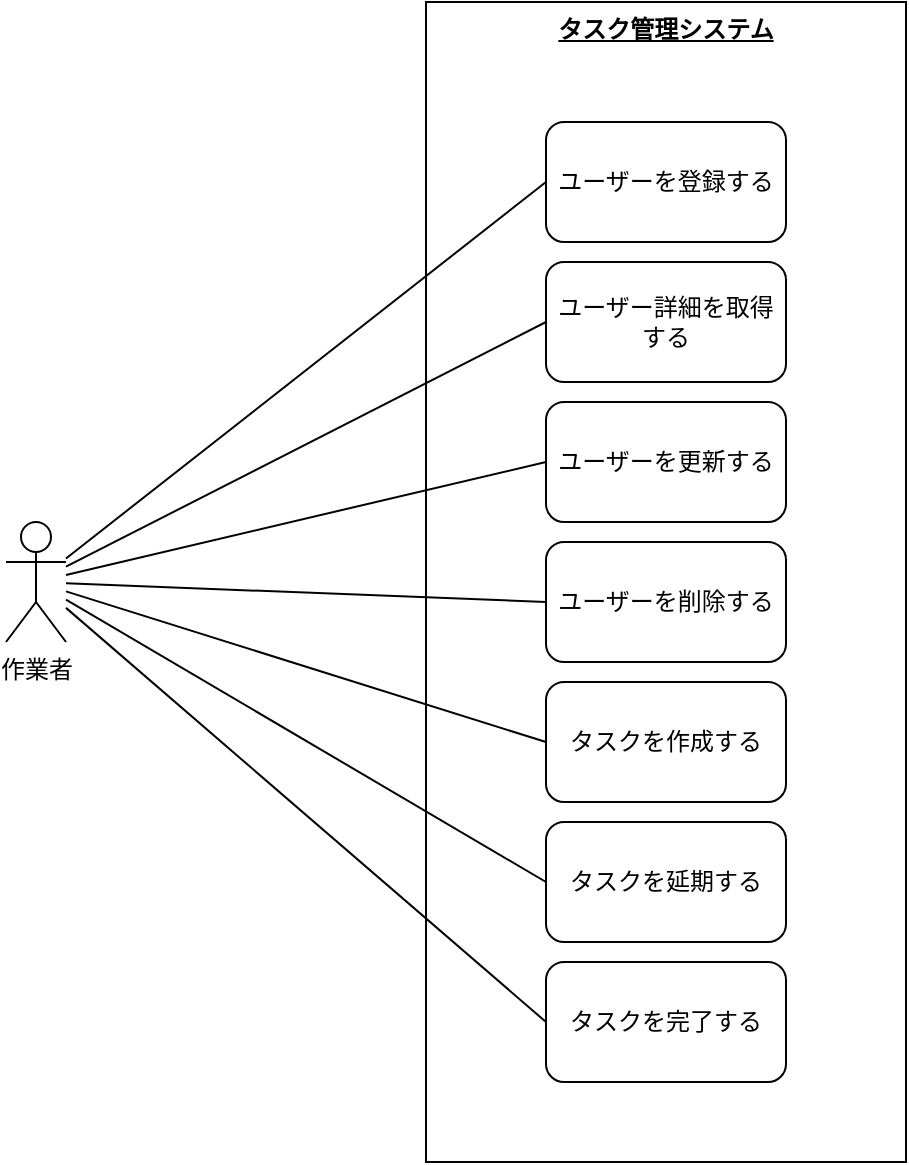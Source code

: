 <mxfile version="14.1.5" type="device" pages="2"><diagram id="QL8quDIqptkkgm_hqFji" name="ユースケース図"><mxGraphModel dx="1106" dy="997" grid="1" gridSize="10" guides="1" tooltips="1" connect="1" arrows="1" fold="1" page="1" pageScale="1" pageWidth="1169" pageHeight="827" math="0" shadow="0"><root><mxCell id="0"/><mxCell id="1" parent="0"/><mxCell id="YD2dtBahJvK87GTfAO-q-1" value="ユーザーを登録する" style="rounded=1;whiteSpace=wrap;html=1;fillColor=none;" parent="1" vertex="1"><mxGeometry x="620" y="160" width="120" height="60" as="geometry"/></mxCell><mxCell id="YD2dtBahJvK87GTfAO-q-2" value="ユーザーを更新する" style="rounded=1;whiteSpace=wrap;html=1;fillColor=none;" parent="1" vertex="1"><mxGeometry x="620" y="300" width="120" height="60" as="geometry"/></mxCell><mxCell id="YD2dtBahJvK87GTfAO-q-3" value="ユーザーを削除する" style="rounded=1;whiteSpace=wrap;html=1;fillColor=none;" parent="1" vertex="1"><mxGeometry x="620" y="370" width="120" height="60" as="geometry"/></mxCell><mxCell id="YD2dtBahJvK87GTfAO-q-4" value="ユーザー詳細を取得する" style="rounded=1;whiteSpace=wrap;html=1;fillColor=none;" parent="1" vertex="1"><mxGeometry x="620" y="230" width="120" height="60" as="geometry"/></mxCell><mxCell id="YD2dtBahJvK87GTfAO-q-7" style="rounded=0;orthogonalLoop=1;jettySize=auto;html=1;entryX=0;entryY=0.5;entryDx=0;entryDy=0;endArrow=none;endFill=0;" parent="1" source="YD2dtBahJvK87GTfAO-q-5" target="YD2dtBahJvK87GTfAO-q-1" edge="1"><mxGeometry relative="1" as="geometry"/></mxCell><mxCell id="YD2dtBahJvK87GTfAO-q-9" style="edgeStyle=none;rounded=0;orthogonalLoop=1;jettySize=auto;html=1;entryX=0;entryY=0.5;entryDx=0;entryDy=0;endArrow=none;endFill=0;" parent="1" source="YD2dtBahJvK87GTfAO-q-5" target="YD2dtBahJvK87GTfAO-q-4" edge="1"><mxGeometry relative="1" as="geometry"/></mxCell><mxCell id="YD2dtBahJvK87GTfAO-q-10" style="edgeStyle=none;rounded=0;orthogonalLoop=1;jettySize=auto;html=1;entryX=0;entryY=0.5;entryDx=0;entryDy=0;endArrow=none;endFill=0;" parent="1" source="YD2dtBahJvK87GTfAO-q-5" target="YD2dtBahJvK87GTfAO-q-2" edge="1"><mxGeometry relative="1" as="geometry"/></mxCell><mxCell id="YD2dtBahJvK87GTfAO-q-11" style="edgeStyle=none;rounded=0;orthogonalLoop=1;jettySize=auto;html=1;entryX=0;entryY=0.5;entryDx=0;entryDy=0;endArrow=none;endFill=0;" parent="1" source="YD2dtBahJvK87GTfAO-q-5" target="YD2dtBahJvK87GTfAO-q-3" edge="1"><mxGeometry relative="1" as="geometry"/></mxCell><mxCell id="GuHEKzPO5kj8oNO74cOM-2" style="edgeStyle=none;rounded=0;orthogonalLoop=1;jettySize=auto;html=1;entryX=0;entryY=0.5;entryDx=0;entryDy=0;endArrow=none;endFill=0;" parent="1" source="YD2dtBahJvK87GTfAO-q-5" target="GuHEKzPO5kj8oNO74cOM-1" edge="1"><mxGeometry relative="1" as="geometry"/></mxCell><mxCell id="GuHEKzPO5kj8oNO74cOM-5" style="edgeStyle=none;rounded=0;orthogonalLoop=1;jettySize=auto;html=1;entryX=0;entryY=0.5;entryDx=0;entryDy=0;endArrow=none;endFill=0;" parent="1" source="YD2dtBahJvK87GTfAO-q-5" target="GuHEKzPO5kj8oNO74cOM-3" edge="1"><mxGeometry relative="1" as="geometry"/></mxCell><mxCell id="GuHEKzPO5kj8oNO74cOM-6" style="edgeStyle=none;rounded=0;orthogonalLoop=1;jettySize=auto;html=1;entryX=0;entryY=0.5;entryDx=0;entryDy=0;endArrow=none;endFill=0;" parent="1" source="YD2dtBahJvK87GTfAO-q-5" target="GuHEKzPO5kj8oNO74cOM-4" edge="1"><mxGeometry relative="1" as="geometry"/></mxCell><mxCell id="YD2dtBahJvK87GTfAO-q-5" value="作業者" style="shape=umlActor;verticalLabelPosition=bottom;verticalAlign=top;html=1;outlineConnect=0;fillColor=none;" parent="1" vertex="1"><mxGeometry x="350" y="360" width="30" height="60" as="geometry"/></mxCell><mxCell id="GuHEKzPO5kj8oNO74cOM-1" value="タスクを作成する" style="rounded=1;whiteSpace=wrap;html=1;fillColor=none;" parent="1" vertex="1"><mxGeometry x="620" y="440" width="120" height="60" as="geometry"/></mxCell><mxCell id="GuHEKzPO5kj8oNO74cOM-3" value="タスクを延期する" style="rounded=1;whiteSpace=wrap;html=1;fillColor=none;" parent="1" vertex="1"><mxGeometry x="620" y="510" width="120" height="60" as="geometry"/></mxCell><mxCell id="GuHEKzPO5kj8oNO74cOM-4" value="タスクを完了する" style="rounded=1;whiteSpace=wrap;html=1;fillColor=none;" parent="1" vertex="1"><mxGeometry x="620" y="580" width="120" height="60" as="geometry"/></mxCell><mxCell id="22IltG-GWfxa28clsMnd-1" value="&lt;b&gt;&lt;u&gt;タスク管理システム&lt;/u&gt;&lt;/b&gt;" style="rounded=0;whiteSpace=wrap;html=1;align=center;fillColor=none;verticalAlign=top;" parent="1" vertex="1"><mxGeometry x="560" y="100" width="240" height="580" as="geometry"/></mxCell></root></mxGraphModel></diagram><diagram id="Tb876T044ja-TWd2htSe" name="ドメインモデル図/オブジェクト図"><mxGraphModel dx="2452" dy="1464" grid="1" gridSize="10" guides="1" tooltips="1" connect="1" arrows="1" fold="1" page="1" pageScale="1" pageWidth="1169" pageHeight="827" math="0" shadow="0"><root><mxCell id="lBtFgYjEHXxul9OUqqMv-0"/><mxCell id="lBtFgYjEHXxul9OUqqMv-1" parent="lBtFgYjEHXxul9OUqqMv-0"/><mxCell id="-uPb3dgHLU19KyouZ8h5-6" value="&lt;u&gt;&lt;b&gt;ユーザー集約&lt;/b&gt;&lt;/u&gt;" style="rounded=0;whiteSpace=wrap;html=1;fillColor=none;verticalAlign=top;" parent="lBtFgYjEHXxul9OUqqMv-1" vertex="1"><mxGeometry x="645" y="220" width="180" height="170" as="geometry"/></mxCell><mxCell id="-uPb3dgHLU19KyouZ8h5-5" value="&lt;u&gt;&lt;b&gt;タスク集約&lt;/b&gt;&lt;/u&gt;" style="rounded=0;whiteSpace=wrap;html=1;fillColor=none;verticalAlign=top;" parent="lBtFgYjEHXxul9OUqqMv-1" vertex="1"><mxGeometry x="410" y="220" width="180" height="170" as="geometry"/></mxCell><mxCell id="-uPb3dgHLU19KyouZ8h5-2" style="edgeStyle=none;rounded=0;orthogonalLoop=1;jettySize=auto;html=1;entryX=0;entryY=0.5;entryDx=0;entryDy=0;endArrow=classic;endFill=1;" parent="lBtFgYjEHXxul9OUqqMv-1" source="-uPb3dgHLU19KyouZ8h5-0" target="-uPb3dgHLU19KyouZ8h5-1" edge="1"><mxGeometry relative="1" as="geometry"/></mxCell><mxCell id="-uPb3dgHLU19KyouZ8h5-3" value="0..n" style="edgeLabel;html=1;align=center;verticalAlign=middle;resizable=0;points=[];" parent="-uPb3dgHLU19KyouZ8h5-2" vertex="1" connectable="0"><mxGeometry x="-0.841" y="1" relative="1" as="geometry"><mxPoint as="offset"/></mxGeometry></mxCell><mxCell id="-uPb3dgHLU19KyouZ8h5-4" value="1" style="edgeLabel;html=1;align=center;verticalAlign=middle;resizable=0;points=[];" parent="-uPb3dgHLU19KyouZ8h5-2" vertex="1" connectable="0"><mxGeometry x="0.73" y="-1" relative="1" as="geometry"><mxPoint as="offset"/></mxGeometry></mxCell><mxCell id="-uPb3dgHLU19KyouZ8h5-0" value="&lt;b&gt;&lt;u&gt;タスク&lt;br&gt;(Task)&lt;/u&gt;&lt;/b&gt;&lt;br&gt;タスク名&lt;br&gt;タスクステータス&lt;br&gt;期日&lt;br&gt;延期回数&lt;br&gt;担当ユーザーID" style="rounded=1;whiteSpace=wrap;html=1;autosize=1;" parent="lBtFgYjEHXxul9OUqqMv-1" vertex="1"><mxGeometry x="445" y="260" width="110" height="100" as="geometry"/></mxCell><mxCell id="-uPb3dgHLU19KyouZ8h5-1" value="&lt;b&gt;&lt;u&gt;ユーザー&lt;br&gt;(User)&lt;/u&gt;&lt;/b&gt;&lt;br&gt;ユーザー名" style="rounded=1;whiteSpace=wrap;html=1;autosize=1;" parent="lBtFgYjEHXxul9OUqqMv-1" vertex="1"><mxGeometry x="706" y="285" width="70" height="50" as="geometry"/></mxCell><mxCell id="-uPb3dgHLU19KyouZ8h5-9" style="edgeStyle=none;rounded=0;orthogonalLoop=1;jettySize=auto;html=1;entryX=0;entryY=0.5;entryDx=0;entryDy=0;endArrow=none;endFill=0;" parent="lBtFgYjEHXxul9OUqqMv-1" source="-uPb3dgHLU19KyouZ8h5-7" target="-uPb3dgHLU19KyouZ8h5-0" edge="1"><mxGeometry relative="1" as="geometry"/></mxCell><mxCell id="-uPb3dgHLU19KyouZ8h5-7" value="・タスクステータスは「未完了/完了」の2種類で、「未完了」から始まる&lt;br&gt;・期日は1日ずつ、3回まで延期できる&lt;br&gt;・タスク名は10文字以下" style="rounded=0;whiteSpace=wrap;html=1;align=left;verticalAlign=top;autosize=1;" parent="lBtFgYjEHXxul9OUqqMv-1" vertex="1"><mxGeometry x="130" y="265" width="260" height="90" as="geometry"/></mxCell><mxCell id="-uPb3dgHLU19KyouZ8h5-13" style="edgeStyle=none;rounded=0;orthogonalLoop=1;jettySize=auto;html=1;entryX=0;entryY=0.5;entryDx=0;entryDy=0;endArrow=classic;endFill=1;" parent="lBtFgYjEHXxul9OUqqMv-1" source="-uPb3dgHLU19KyouZ8h5-10" target="-uPb3dgHLU19KyouZ8h5-12" edge="1"><mxGeometry relative="1" as="geometry"/></mxCell><mxCell id="-uPb3dgHLU19KyouZ8h5-10" value="(タスク)&lt;br&gt;テーブル設計する&lt;br&gt;未完了&lt;br&gt;2022/1/10&lt;br&gt;延期回数：0" style="rounded=1;whiteSpace=wrap;html=1;fillColor=#dae8fc;align=center;autosize=1;strokeColor=#6c8ebf;" parent="lBtFgYjEHXxul9OUqqMv-1" vertex="1"><mxGeometry x="445" y="470" width="110" height="80" as="geometry"/></mxCell><mxCell id="-uPb3dgHLU19KyouZ8h5-14" style="edgeStyle=none;rounded=0;orthogonalLoop=1;jettySize=auto;html=1;entryX=0;entryY=0.5;entryDx=0;entryDy=0;endArrow=classic;endFill=1;" parent="lBtFgYjEHXxul9OUqqMv-1" source="-uPb3dgHLU19KyouZ8h5-11" target="-uPb3dgHLU19KyouZ8h5-12" edge="1"><mxGeometry relative="1" as="geometry"/></mxCell><mxCell id="-uPb3dgHLU19KyouZ8h5-11" value="(タスク)&lt;br&gt;APIを作成する&lt;br&gt;完了&lt;br&gt;2022/1/20&lt;br&gt;延期回数：2" style="rounded=1;whiteSpace=wrap;html=1;fillColor=#dae8fc;align=center;autosize=1;strokeColor=#6c8ebf;" parent="lBtFgYjEHXxul9OUqqMv-1" vertex="1"><mxGeometry x="455" y="580" width="90" height="80" as="geometry"/></mxCell><mxCell id="-uPb3dgHLU19KyouZ8h5-12" value="(ユーザー)&lt;br&gt;小林" style="rounded=1;whiteSpace=wrap;html=1;fillColor=#dae8fc;align=center;autosize=1;strokeColor=#6c8ebf;" parent="lBtFgYjEHXxul9OUqqMv-1" vertex="1"><mxGeometry x="706" y="545" width="70" height="30" as="geometry"/></mxCell><mxCell id="ncHOobagA2r8nIDhI8nG-2" style="edgeStyle=orthogonalEdgeStyle;rounded=0;orthogonalLoop=1;jettySize=auto;html=1;entryX=1;entryY=0.5;entryDx=0;entryDy=0;endArrow=none;endFill=0;" edge="1" parent="lBtFgYjEHXxul9OUqqMv-1" source="ncHOobagA2r8nIDhI8nG-0" target="-uPb3dgHLU19KyouZ8h5-1"><mxGeometry relative="1" as="geometry"/></mxCell><mxCell id="ncHOobagA2r8nIDhI8nG-0" value="・ユーザー名は3文字以上&lt;br&gt;・ユーザー名は重複不可" style="rounded=0;whiteSpace=wrap;html=1;align=left;verticalAlign=top;" vertex="1" parent="lBtFgYjEHXxul9OUqqMv-1"><mxGeometry x="900" y="280" width="160" height="60" as="geometry"/></mxCell></root></mxGraphModel></diagram></mxfile>